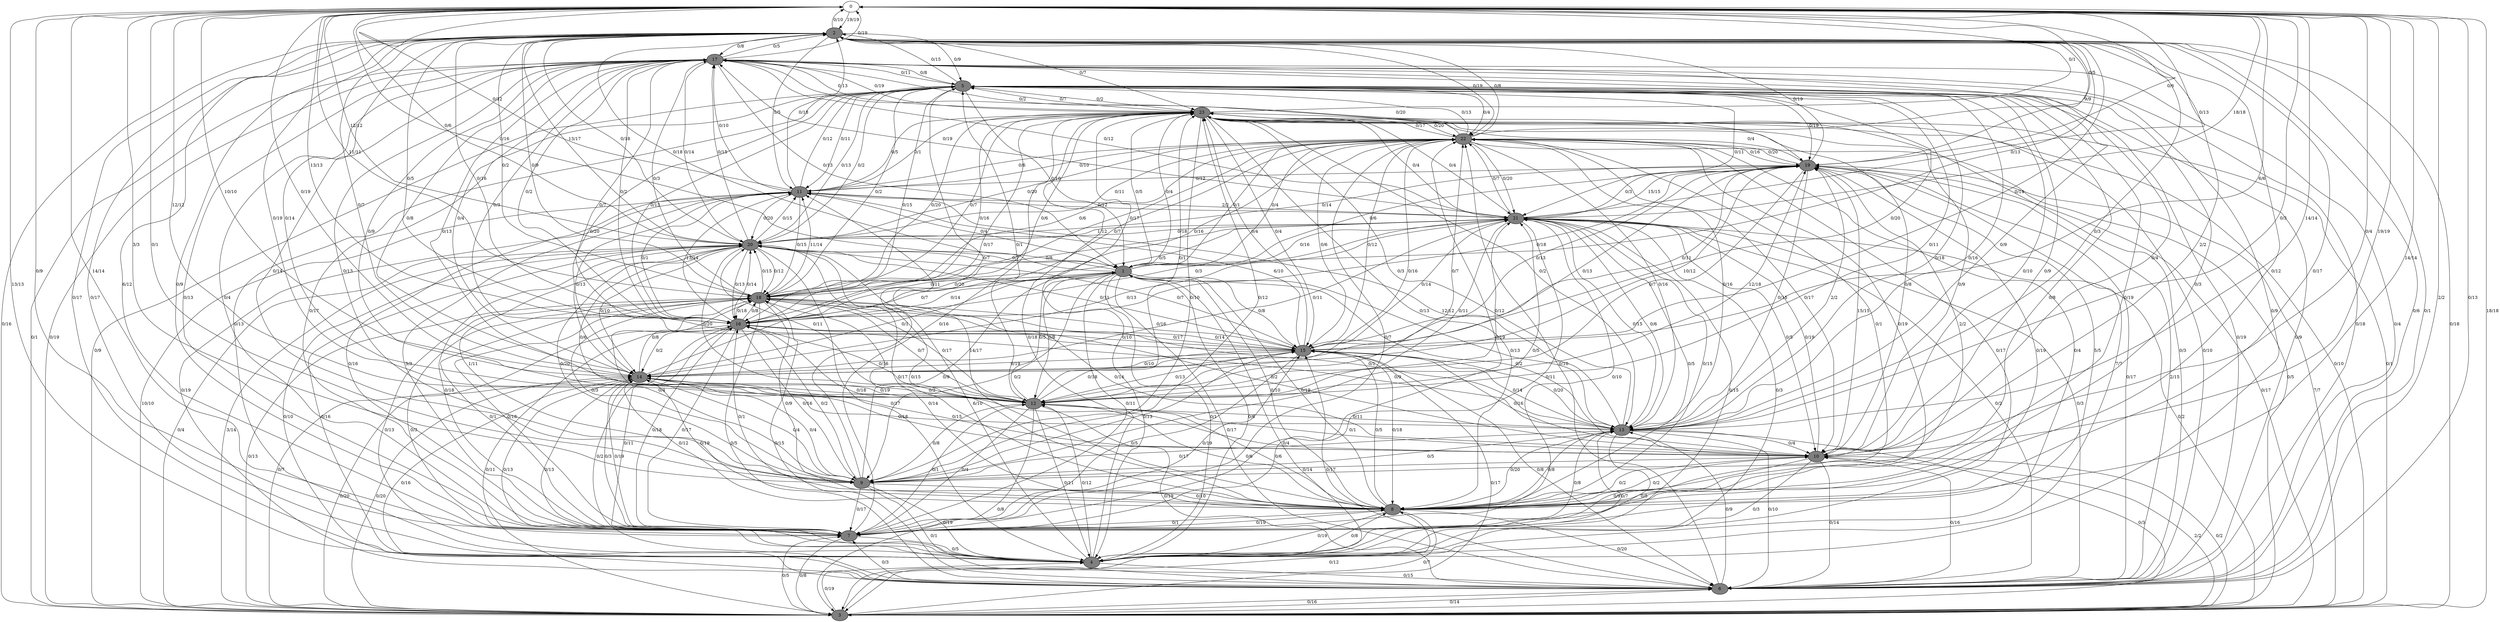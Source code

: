 digraph G {
	0[style=filled fillcolor=grey100];
	0->2[label ="19/19"] ;
	0->3[label ="18/18"] ;
	0->4[label ="13/13"] ;
	0->6[label ="2/2"] ;
	0->7[label ="14/14"] ;
	0->8[label ="14/14"] ;
	0->9[label ="3/3"] ;
	0->10[label ="19/19"] ;
	0->12[label ="12/12"] ;
	0->13[label ="14/14"] ;
	0->14[label ="10/10"] ;
	0->15[label ="6/6"] ;
	0->16[label ="13/13"] ;
	0->18[label ="11/11"] ;
	0->20[label ="12/12"] ;
	0->21[label ="18/18"] ;
	1[style=filled fillcolor=grey50];
	1->0[label ="0/16"] ;
	1->2[label ="0/18"] ;
	1->3[label ="0/4"] ;
	1->4[label ="0/1"] ;
	1->6[label ="0/17"] ;
	1->7[label ="0/11"] ;
	1->8[label ="0/10"] ;
	1->9[label ="0/2"] ;
	1->10[label ="0/2"] ;
	1->11[label ="0/4"] ;
	1->12[label ="0/8"] ;
	1->13[label ="0/13"] ;
	1->14[label ="0/1"] ;
	1->15[label ="0/8"] ;
	1->16[label ="0/7"] ;
	1->18[label ="0/11"] ;
	1->19[label ="0/6"] ;
	1->20[label ="0/7"] ;
	1->21[label ="0/16"] ;
	1->22[label ="0/4"] ;
	1->23[label ="0/5"] ;
	2[style=filled fillcolor=grey50];
	2->0[label ="0/10"] ;
	2->1[label ="0/13"] ;
	2->3[label ="0/18"] ;
	2->4[label ="0/17"] ;
	2->5[label ="0/9"] ;
	2->6[label ="0/1"] ;
	2->7[label ="0/9"] ;
	2->8[label ="0/17"] ;
	2->11[label ="5/5"] ;
	2->12[label ="0/14"] ;
	2->13[label ="0/3"] ;
	2->14[label ="0/7"] ;
	2->16[label ="0/5"] ;
	2->17[label ="0/8"] ;
	2->18[label ="0/9"] ;
	2->19[label ="9/9"] ;
	2->20[label ="13/17"] ;
	2->22[label ="0/19"] ;
	2->23[label ="0/7"] ;
	3[style=filled fillcolor=grey50];
	3->2[label ="0/16"] ;
	3->4[label ="0/19"] ;
	3->5[label ="0/9"] ;
	3->6[label ="0/16"] ;
	3->7[label ="0/5"] ;
	3->8[label ="0/12"] ;
	3->10[label ="0/2"] ;
	3->11[label ="10/10"] ;
	3->14[label ="0/20"] ;
	3->15[label ="0/17"] ;
	3->16[label ="0/7"] ;
	3->17[label ="0/19"] ;
	3->19[label ="7/7"] ;
	3->20[label ="3/14"] ;
	3->23[label ="0/1"] ;
	4[style=filled fillcolor=grey50];
	4->1[label ="0/6"] ;
	4->2[label ="0/17"] ;
	4->6[label ="0/15"] ;
	4->8[label ="0/8"] ;
	4->12[label ="0/12"] ;
	4->13[label ="0/7"] ;
	4->14[label ="0/13"] ;
	4->17[label ="0/9"] ;
	4->18[label ="0/3"] ;
	4->19[label ="7/7"] ;
	4->20[label ="6/10"] ;
	4->21[label ="0/3"] ;
	4->22[label ="0/4"] ;
	4->23[label ="0/18"] ;
	5[style=filled fillcolor=grey50];
	5->1[label ="0/10"] ;
	5->2[label ="0/15"] ;
	5->4[label ="0/13"] ;
	5->6[label ="0/19"] ;
	5->8[label ="0/8"] ;
	5->10[label ="0/9"] ;
	5->11[label ="0/11"] ;
	5->12[label ="0/11"] ;
	5->13[label ="0/16"] ;
	5->15[label ="0/20"] ;
	5->16[label ="0/15"] ;
	5->17[label ="0/11"] ;
	5->19[label ="0/19"] ;
	5->20[label ="0/13"] ;
	5->21[label ="0/11"] ;
	5->22[label ="0/4"] ;
	5->23[label ="0/2"] ;
	6[style=filled fillcolor=grey50];
	6->0[label ="0/13"] ;
	6->2[label ="0/6"] ;
	6->3[label ="0/14"] ;
	6->5[label ="0/9"] ;
	6->7[label ="0/3"] ;
	6->10[label ="0/16"] ;
	6->13[label ="0/9"] ;
	6->15[label ="0/17"] ;
	6->17[label ="0/4"] ;
	6->18[label ="0/15"] ;
	6->19[label ="2/15"] ;
	6->20[label ="0/16"] ;
	6->21[label ="0/3"] ;
	6->22[label ="0/10"] ;
	6->23[label ="0/3"] ;
	7[style=filled fillcolor=grey50];
	7->0[label ="0/9"] ;
	7->2[label ="6/12"] ;
	7->3[label ="0/8"] ;
	7->4[label ="0/5"] ;
	7->5[label ="0/17"] ;
	7->8[label ="0/1"] ;
	7->11[label ="3/3"] ;
	7->12[label ="0/1"] ;
	7->13[label ="0/8"] ;
	7->14[label ="0/19"] ;
	7->15[label ="0/19"] ;
	7->16[label ="0/18"] ;
	7->17[label ="0/13"] ;
	7->18[label ="0/1"] ;
	7->19[label ="5/5"] ;
	7->21[label ="0/10"] ;
	7->22[label ="0/19"] ;
	7->23[label ="0/16"] ;
	8[style=filled fillcolor=grey50];
	8->1[label ="0/19"] ;
	8->2[label ="0/12"] ;
	8->3[label ="0/7"] ;
	8->4[label ="0/19"] ;
	8->5[label ="0/19"] ;
	8->6[label ="0/20"] ;
	8->7[label ="0/19"] ;
	8->10[label ="0/2"] ;
	8->11[label ="14/17"] ;
	8->12[label ="0/6"] ;
	8->13[label ="0/8"] ;
	8->14[label ="0/19"] ;
	8->15[label ="0/5"] ;
	8->16[label ="0/1"] ;
	8->17[label ="0/3"] ;
	8->18[label ="0/14"] ;
	8->20[label ="0/15"] ;
	8->21[label ="0/5"] ;
	8->22[label ="0/19"] ;
	9[style=filled fillcolor=grey50];
	9->0[label ="0/1"] ;
	9->1[label ="0/9"] ;
	9->4[label ="0/19"] ;
	9->5[label ="0/20"] ;
	9->6[label ="0/1"] ;
	9->7[label ="0/17"] ;
	9->8[label ="0/10"] ;
	9->13[label ="0/17"] ;
	9->14[label ="0/4"] ;
	9->16[label ="0/2"] ;
	9->17[label ="0/14"] ;
	9->18[label ="0/4"] ;
	9->19[label ="2/2"] ;
	9->20[label ="1/11"] ;
	9->21[label ="0/5"] ;
	9->23[label ="0/12"] ;
	10[style=filled fillcolor=grey50];
	10->0[label ="0/4"] ;
	10->2[label ="2/2"] ;
	10->3[label ="2/2"] ;
	10->4[label ="0/3"] ;
	10->5[label ="0/10"] ;
	10->6[label ="0/14"] ;
	10->7[label ="0/9"] ;
	10->8[label ="0/2"] ;
	10->9[label ="0/14"] ;
	10->14[label ="0/18"] ;
	10->15[label ="0/16"] ;
	10->16[label ="0/18"] ;
	10->18[label ="0/14"] ;
	10->19[label ="15/15"] ;
	10->21[label ="0/19"] ;
	10->23[label ="0/9"] ;
	11[style=filled fillcolor=grey50];
	11->0[label ="0/12"] ;
	11->2[label ="0/18"] ;
	11->5[label ="0/12"] ;
	11->6[label ="0/19"] ;
	11->7[label ="0/16"] ;
	11->14[label ="0/13"] ;
	11->16[label ="0/1"] ;
	11->17[label ="0/10"] ;
	11->18[label ="0/15"] ;
	11->20[label ="0/20"] ;
	11->21[label ="0/12"] ;
	11->22[label ="0/10"] ;
	11->23[label ="0/5"] ;
	12[style=filled fillcolor=grey50];
	12->1[label ="0/5"] ;
	12->2[label ="0/19"] ;
	12->3[label ="0/8"] ;
	12->4[label ="0/11"] ;
	12->5[label ="0/1"] ;
	12->6[label ="0/19"] ;
	12->7[label ="0/4"] ;
	12->8[label ="0/6"] ;
	12->9[label ="0/8"] ;
	12->10[label ="0/1"] ;
	12->13[label ="0/11"] ;
	12->14[label ="0/2"] ;
	12->15[label ="0/18"] ;
	12->17[label ="0/13"] ;
	12->18[label ="0/7"] ;
	12->19[label ="12/18"] ;
	12->20[label ="0/11"] ;
	12->21[label ="0/12"] ;
	12->22[label ="0/7"] ;
	12->23[label ="0/1"] ;
	13[style=filled fillcolor=grey50];
	13->0[label ="0/3"] ;
	13->3[label ="0/3"] ;
	13->4[label ="0/5"] ;
	13->5[label ="0/18"] ;
	13->6[label ="0/10"] ;
	13->8[label ="0/20"] ;
	13->9[label ="0/5"] ;
	13->10[label ="0/4"] ;
	13->11[label ="12/12"] ;
	13->15[label ="0/20"] ;
	13->19[label ="2/2"] ;
	13->21[label ="0/15"] ;
	13->22[label ="0/16"] ;
	13->23[label ="0/3"] ;
	14[style=filled fillcolor=grey50];
	14->0[label ="0/19"] ;
	14->3[label ="0/20"] ;
	14->4[label ="0/13"] ;
	14->5[label ="0/20"] ;
	14->6[label ="0/16"] ;
	14->7[label ="0/3"] ;
	14->8[label ="0/12"] ;
	14->9[label ="0/4"] ;
	14->10[label ="0/15"] ;
	14->12[label ="0/19"] ;
	14->15[label ="0/10"] ;
	14->17[label ="0/4"] ;
	14->18[label ="0/8"] ;
	14->19[label ="10/12"] ;
	14->21[label ="0/11"] ;
	14->23[label ="0/17"] ;
	15[style=filled fillcolor=grey50];
	15->2[label ="0/14"] ;
	15->6[label ="0/8"] ;
	15->7[label ="0/5"] ;
	15->8[label ="0/18"] ;
	15->9[label ="0/13"] ;
	15->11[label ="6/10"] ;
	15->12[label ="0/13"] ;
	15->13[label ="0/14"] ;
	15->14[label ="0/19"] ;
	15->16[label ="0/14"] ;
	15->17[label ="0/7"] ;
	15->19[label ="0/13"] ;
	15->20[label ="0/7"] ;
	15->21[label ="0/14"] ;
	15->22[label ="0/12"] ;
	15->23[label ="0/4"] ;
	16[style=filled fillcolor=grey50];
	16->1[label ="0/14"] ;
	16->2[label ="0/16"] ;
	16->3[label ="0/11"] ;
	16->4[label ="0/11"] ;
	16->5[label ="0/13"] ;
	16->6[label ="0/2"] ;
	16->7[label ="0/17"] ;
	16->9[label ="0/16"] ;
	16->11[label ="13/14"] ;
	16->12[label ="0/16"] ;
	16->13[label ="0/9"] ;
	16->14[label ="0/2"] ;
	16->15[label ="0/17"] ;
	16->17[label ="0/2"] ;
	16->18[label ="0/8"] ;
	16->20[label ="0/14"] ;
	16->21[label ="0/3"] ;
	16->22[label ="0/16"] ;
	16->23[label ="0/16"] ;
	17[style=filled fillcolor=grey50];
	17->0[label ="0/19"] ;
	17->1[label ="0/13"] ;
	17->2[label ="0/5"] ;
	17->3[label ="0/1"] ;
	17->5[label ="0/8"] ;
	17->6[label ="0/18"] ;
	17->7[label ="0/4"] ;
	17->9[label ="0/13"] ;
	17->10[label ="0/4"] ;
	17->12[label ="0/9"] ;
	17->13[label ="0/9"] ;
	17->14[label ="0/8"] ;
	17->15[label ="0/3"] ;
	17->16[label ="0/2"] ;
	17->19[label ="0/20"] ;
	17->20[label ="0/14"] ;
	17->21[label ="0/12"] ;
	17->23[label ="0/19"] ;
	18[style=filled fillcolor=grey50];
	18->2[label ="0/2"] ;
	18->3[label ="0/13"] ;
	18->4[label ="0/13"] ;
	18->5[label ="0/2"] ;
	18->6[label ="0/5"] ;
	18->7[label ="0/18"] ;
	18->8[label ="0/9"] ;
	18->9[label ="0/3"] ;
	18->10[label ="0/2"] ;
	18->11[label ="11/14"] ;
	18->12[label ="0/17"] ;
	18->13[label ="0/1"] ;
	18->15[label ="0/16"] ;
	18->16[label ="0/18"] ;
	18->17[label ="0/3"] ;
	18->20[label ="0/15"] ;
	18->21[label ="0/5"] ;
	18->22[label ="0/17"] ;
	18->23[label ="0/7"] ;
	19[style=filled fillcolor=grey50];
	19->0[label ="0/6"] ;
	19->2[label ="0/19"] ;
	19->3[label ="0/17"] ;
	19->6[label ="0/17"] ;
	19->7[label ="0/19"] ;
	19->11[label ="0/12"] ;
	19->12[label ="0/7"] ;
	19->13[label ="0/15"] ;
	19->14[label ="0/13"] ;
	19->15[label ="0/11"] ;
	19->16[label ="0/18"] ;
	19->20[label ="0/14"] ;
	19->21[label ="0/3"] ;
	19->22[label ="0/20"] ;
	19->23[label ="0/4"] ;
	20[style=filled fillcolor=grey50];
	20->0[label ="0/6"] ;
	20->1[label ="0/7"] ;
	20->2[label ="0/18"] ;
	20->3[label ="0/4"] ;
	20->4[label ="0/17"] ;
	20->5[label ="0/2"] ;
	20->6[label ="0/10"] ;
	20->7[label ="0/18"] ;
	20->8[label ="0/17"] ;
	20->9[label ="0/20"] ;
	20->11[label ="0/15"] ;
	20->12[label ="0/20"] ;
	20->13[label ="0/6"] ;
	20->14[label ="0/10"] ;
	20->15[label ="0/11"] ;
	20->16[label ="0/13"] ;
	20->17[label ="0/15"] ;
	20->18[label ="0/12"] ;
	20->21[label ="0/18"] ;
	20->22[label ="0/20"] ;
	21[style=filled fillcolor=grey50];
	21->0[label ="0/13"] ;
	21->3[label ="0/2"] ;
	21->4[label ="0/15"] ;
	21->6[label ="0/2"] ;
	21->7[label ="0/11"] ;
	21->8[label ="0/15"] ;
	21->10[label ="0/5"] ;
	21->11[label ="2/2"] ;
	21->12[label ="0/11"] ;
	21->13[label ="0/6"] ;
	21->14[label ="0/13"] ;
	21->17[label ="0/19"] ;
	21->18[label ="0/8"] ;
	21->19[label ="15/15"] ;
	21->20[label ="1/12"] ;
	21->22[label ="0/7"] ;
	21->23[label ="0/4"] ;
	22[style=filled fillcolor=grey50];
	22->0[label ="0/5"] ;
	22->1[label ="0/1"] ;
	22->2[label ="0/8"] ;
	22->3[label ="0/5"] ;
	22->4[label ="0/17"] ;
	22->5[label ="0/13"] ;
	22->7[label ="0/7"] ;
	22->8[label ="0/1"] ;
	22->10[label ="0/17"] ;
	22->11[label ="0/6"] ;
	22->12[label ="0/16"] ;
	22->13[label ="0/16"] ;
	22->15[label ="0/6"] ;
	22->16[label ="0/7"] ;
	22->17[label ="0/2"] ;
	22->18[label ="0/6"] ;
	22->19[label ="0/16"] ;
	22->20[label ="0/11"] ;
	22->21[label ="0/20"] ;
	22->23[label ="0/17"] ;
	23[style=filled fillcolor=grey50];
	23->0[label ="0/1"] ;
	23->1[label ="0/4"] ;
	23->3[label ="0/10"] ;
	23->4[label ="0/10"] ;
	23->5[label ="0/7"] ;
	23->6[label ="0/10"] ;
	23->8[label ="0/13"] ;
	23->9[label ="0/10"] ;
	23->10[label ="0/8"] ;
	23->11[label ="0/1"] ;
	23->13[label ="0/2"] ;
	23->15[label ="0/4"] ;
	23->16[label ="0/6"] ;
	23->17[label ="0/13"] ;
	23->18[label ="0/20"] ;
	23->21[label ="0/4"] ;
	23->22[label ="0/20"] ;
}
